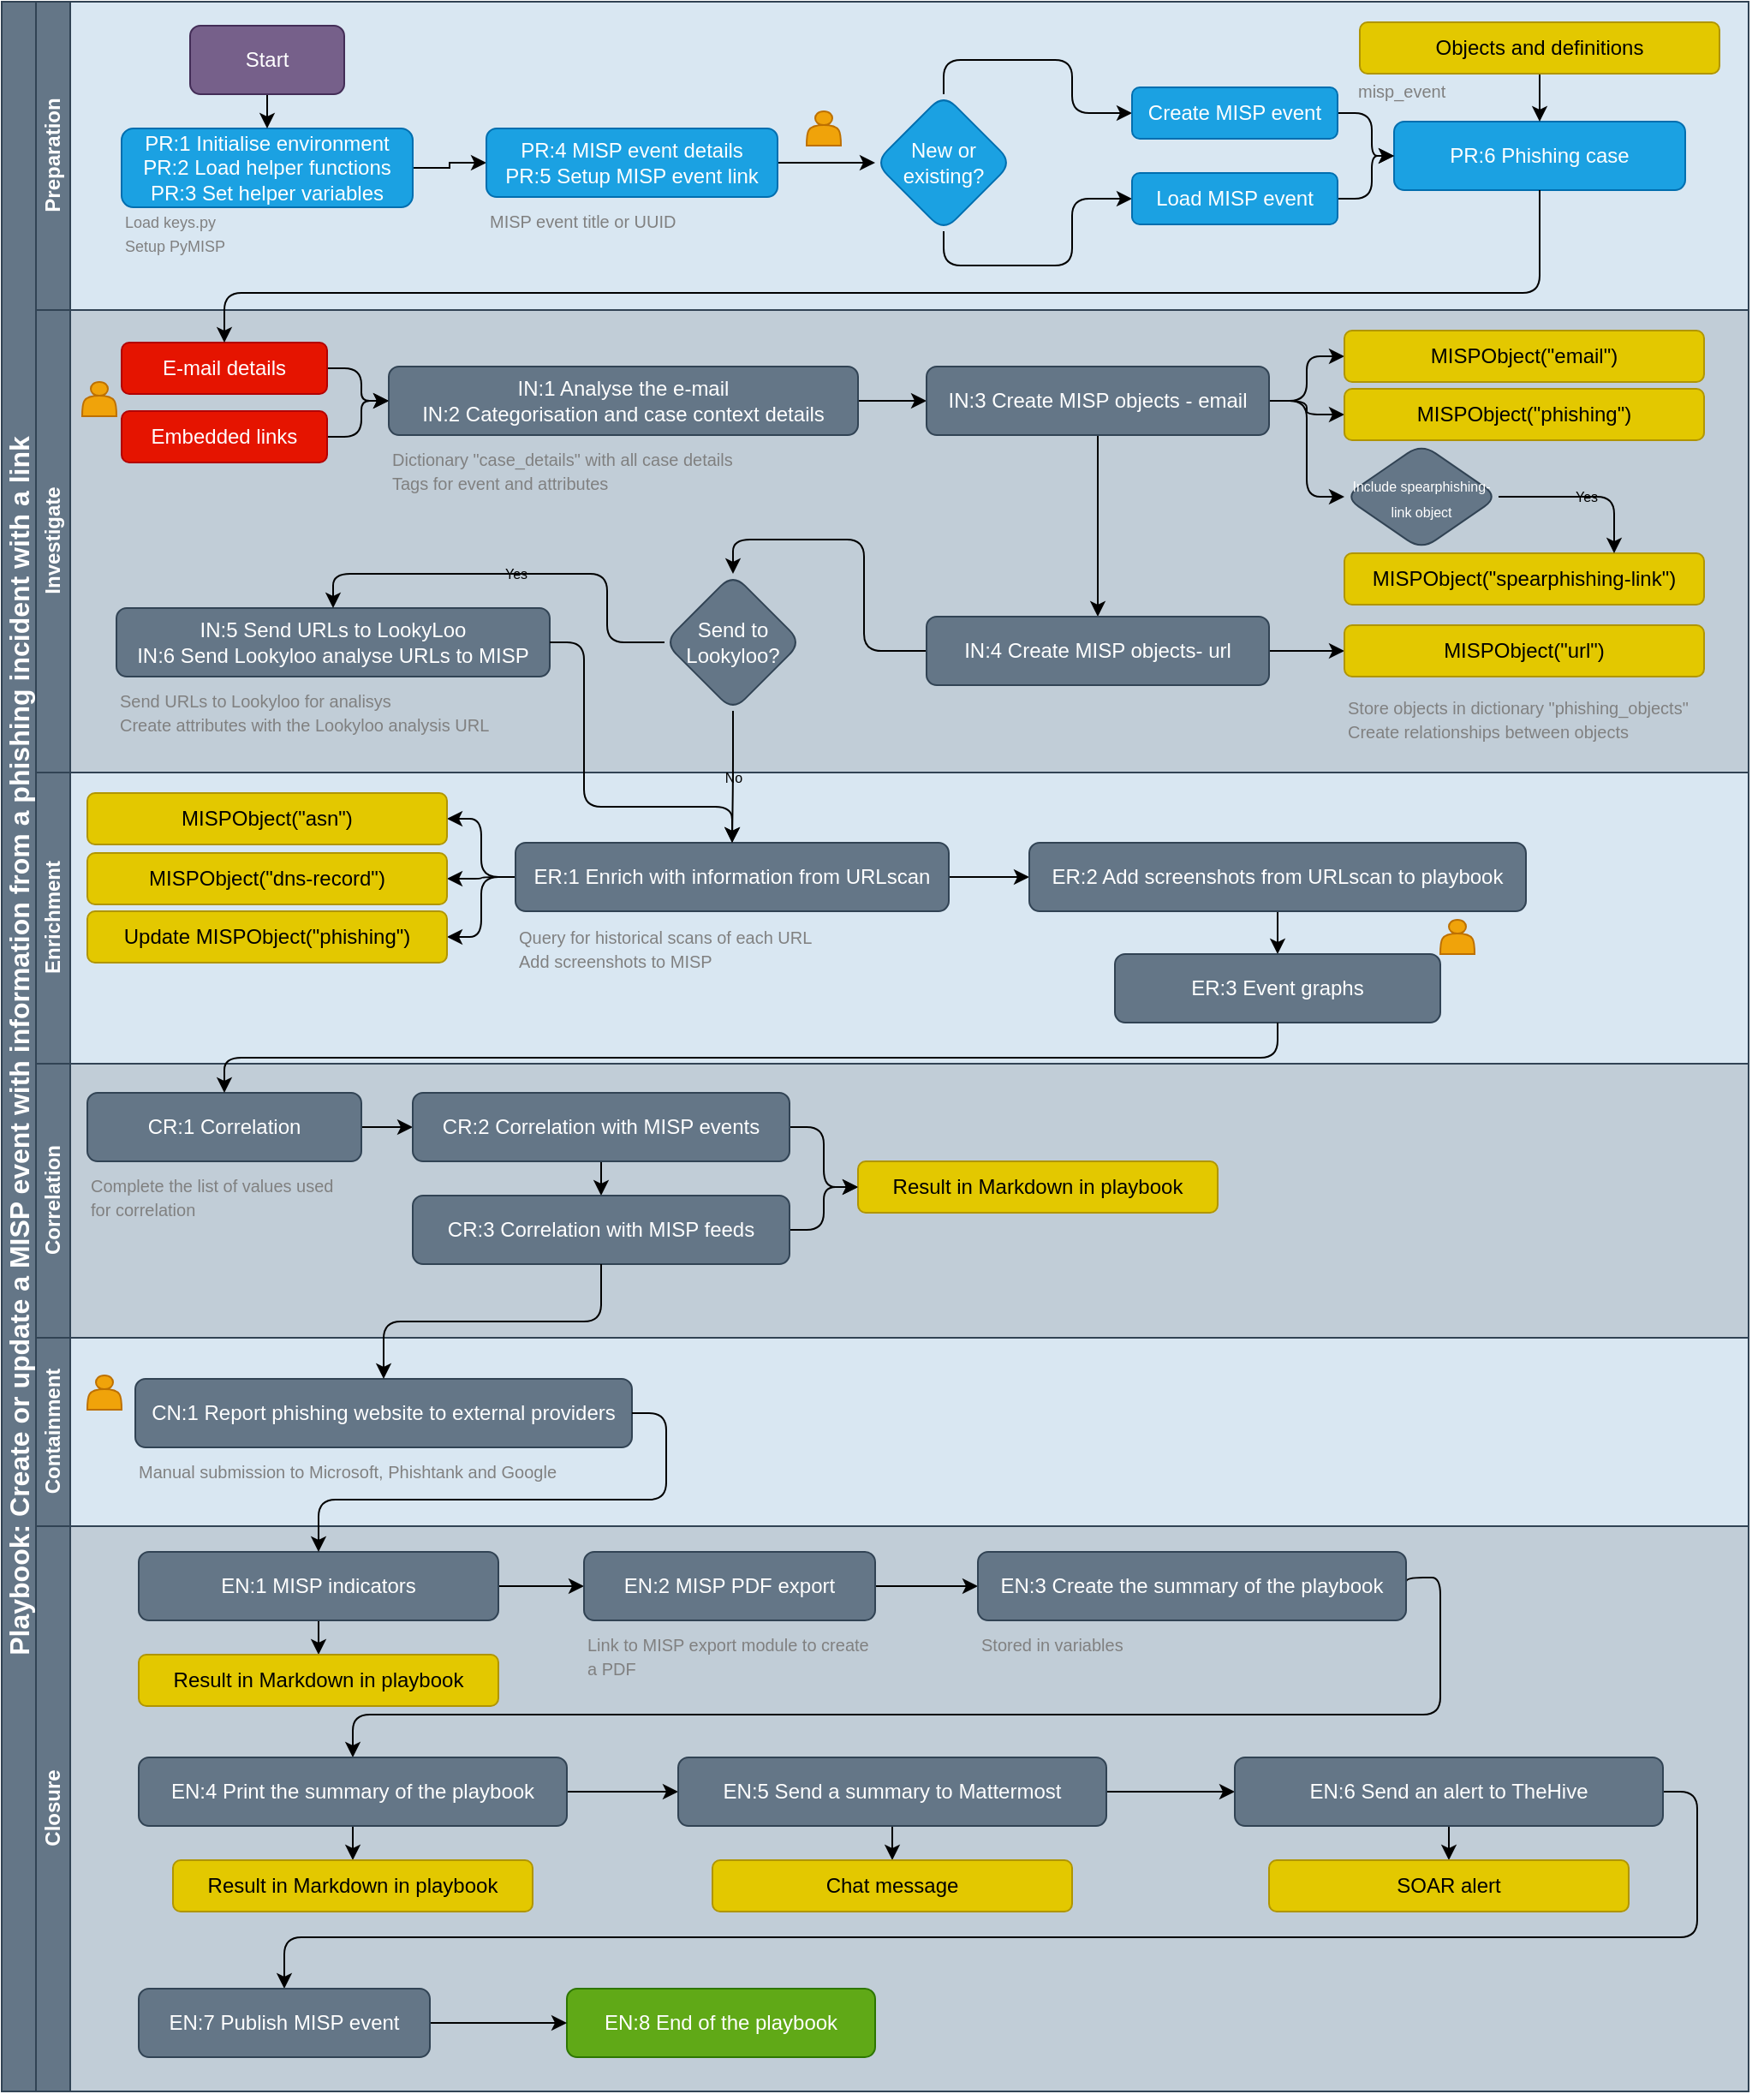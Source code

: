 <mxfile version="17.4.2" type="device"><diagram id="nKIzAm7tzG-mqr7zlI_Q" name="Page-1"><mxGraphModel dx="1329" dy="1975" grid="1" gridSize="10" guides="1" tooltips="1" connect="1" arrows="1" fold="1" page="1" pageScale="1" pageWidth="827" pageHeight="1169" math="0" shadow="0"><root><mxCell id="0"/><mxCell id="1" parent="0"/><mxCell id="KohfZgf_PsEX3PMBVLQR-318" value="&lt;font style=&quot;font-size: 16px&quot;&gt;Playbook:&amp;nbsp;Create or update a MISP event with information from a phishing incident with a link&lt;/font&gt;" style="swimlane;html=1;childLayout=stackLayout;resizeParent=1;resizeParentMax=0;horizontal=0;startSize=20;horizontalStack=0;fillColor=#647687;strokeColor=#314354;fontColor=#ffffff;swimlaneFillColor=#C1CDD7;" parent="1" vertex="1"><mxGeometry x="130" y="-850" width="1020" height="1220" as="geometry"/></mxCell><mxCell id="KohfZgf_PsEX3PMBVLQR-319" value="Preparation" style="swimlane;html=1;startSize=20;horizontal=0;fillColor=#647687;strokeColor=#314354;fontColor=#ffffff;swimlaneFillColor=#D9E7F2;" parent="KohfZgf_PsEX3PMBVLQR-318" vertex="1"><mxGeometry x="20" width="1000" height="180" as="geometry"/></mxCell><mxCell id="KohfZgf_PsEX3PMBVLQR-484" style="edgeStyle=orthogonalEdgeStyle;rounded=0;orthogonalLoop=1;jettySize=auto;html=1;exitX=1;exitY=0.5;exitDx=0;exitDy=0;entryX=0;entryY=0.5;entryDx=0;entryDy=0;fontSize=9;fontColor=#808080;" parent="KohfZgf_PsEX3PMBVLQR-319" source="KohfZgf_PsEX3PMBVLQR-320" target="KohfZgf_PsEX3PMBVLQR-472" edge="1"><mxGeometry relative="1" as="geometry"/></mxCell><mxCell id="KohfZgf_PsEX3PMBVLQR-320" value="PR:1 Initialise environment&lt;br&gt;PR:2 Load helper functions&lt;br&gt;PR:3 Set helper variables" style="rounded=1;whiteSpace=wrap;html=1;fillColor=#1ba1e2;strokeColor=#006EAF;fontColor=#ffffff;" parent="KohfZgf_PsEX3PMBVLQR-319" vertex="1"><mxGeometry x="50" y="74" width="170" height="46" as="geometry"/></mxCell><mxCell id="KohfZgf_PsEX3PMBVLQR-465" value="&lt;font style=&quot;font-size: 9px&quot;&gt;Load keys.py&lt;br&gt;Setup PyMISP&lt;/font&gt;" style="text;html=1;strokeColor=none;fillColor=none;align=left;verticalAlign=top;whiteSpace=wrap;rounded=0;shadow=0;glass=0;sketch=0;fontColor=#808080;" parent="KohfZgf_PsEX3PMBVLQR-319" vertex="1"><mxGeometry x="50" y="114" width="140" height="35" as="geometry"/></mxCell><mxCell id="KohfZgf_PsEX3PMBVLQR-466" value="" style="shape=actor;whiteSpace=wrap;html=1;rounded=0;shadow=0;glass=0;sketch=0;fontSize=9;strokeColor=#BD7000;fillColor=#f0a30a;fontColor=#000000;" parent="KohfZgf_PsEX3PMBVLQR-319" vertex="1"><mxGeometry x="450" y="64" width="20" height="20" as="geometry"/></mxCell><mxCell id="KohfZgf_PsEX3PMBVLQR-467" value="&lt;font size=&quot;1&quot;&gt;MISP event title or UUID&lt;/font&gt;" style="text;html=1;strokeColor=none;fillColor=none;align=left;verticalAlign=top;whiteSpace=wrap;rounded=0;shadow=0;glass=0;sketch=0;fontColor=#808080;" parent="KohfZgf_PsEX3PMBVLQR-319" vertex="1"><mxGeometry x="263" y="114" width="140" height="50" as="geometry"/></mxCell><mxCell id="KohfZgf_PsEX3PMBVLQR-482" style="edgeStyle=orthogonalEdgeStyle;rounded=1;orthogonalLoop=1;jettySize=auto;html=1;exitX=0.5;exitY=0;exitDx=0;exitDy=0;entryX=0;entryY=0.5;entryDx=0;entryDy=0;fontSize=9;fontColor=#808080;" parent="KohfZgf_PsEX3PMBVLQR-319" source="KohfZgf_PsEX3PMBVLQR-468" target="KohfZgf_PsEX3PMBVLQR-477" edge="1"><mxGeometry relative="1" as="geometry"/></mxCell><mxCell id="KohfZgf_PsEX3PMBVLQR-483" style="edgeStyle=orthogonalEdgeStyle;rounded=1;orthogonalLoop=1;jettySize=auto;html=1;exitX=0.5;exitY=1;exitDx=0;exitDy=0;entryX=0;entryY=0.5;entryDx=0;entryDy=0;fontSize=9;fontColor=#808080;" parent="KohfZgf_PsEX3PMBVLQR-319" source="KohfZgf_PsEX3PMBVLQR-468" target="KohfZgf_PsEX3PMBVLQR-478" edge="1"><mxGeometry relative="1" as="geometry"/></mxCell><mxCell id="KohfZgf_PsEX3PMBVLQR-468" value="New or existing?" style="rhombus;whiteSpace=wrap;html=1;rounded=1;fontColor=#ffffff;strokeColor=#006EAF;fillColor=#1ba1e2;" parent="KohfZgf_PsEX3PMBVLQR-319" vertex="1"><mxGeometry x="490" y="54" width="80" height="80" as="geometry"/></mxCell><mxCell id="KohfZgf_PsEX3PMBVLQR-485" style="edgeStyle=orthogonalEdgeStyle;rounded=0;orthogonalLoop=1;jettySize=auto;html=1;exitX=1;exitY=0.5;exitDx=0;exitDy=0;entryX=0;entryY=0.5;entryDx=0;entryDy=0;fontSize=9;fontColor=#808080;" parent="KohfZgf_PsEX3PMBVLQR-319" source="KohfZgf_PsEX3PMBVLQR-472" target="KohfZgf_PsEX3PMBVLQR-468" edge="1"><mxGeometry relative="1" as="geometry"/></mxCell><mxCell id="KohfZgf_PsEX3PMBVLQR-472" value="PR:4 MISP event details&lt;br&gt;PR:5 Setup MISP event link" style="rounded=1;whiteSpace=wrap;html=1;fillColor=#1ba1e2;strokeColor=#006EAF;fontColor=#ffffff;" parent="KohfZgf_PsEX3PMBVLQR-319" vertex="1"><mxGeometry x="263" y="74" width="170" height="40" as="geometry"/></mxCell><mxCell id="KohfZgf_PsEX3PMBVLQR-475" value="PR:6 Phishing case" style="rounded=1;whiteSpace=wrap;html=1;fillColor=#1ba1e2;strokeColor=#006EAF;fontColor=#ffffff;" parent="KohfZgf_PsEX3PMBVLQR-319" vertex="1"><mxGeometry x="793" y="70" width="170" height="40" as="geometry"/></mxCell><mxCell id="KohfZgf_PsEX3PMBVLQR-499" style="edgeStyle=orthogonalEdgeStyle;rounded=1;orthogonalLoop=1;jettySize=auto;html=1;exitX=1;exitY=0.5;exitDx=0;exitDy=0;entryX=0;entryY=0.5;entryDx=0;entryDy=0;fontSize=9;fontColor=#808080;" parent="KohfZgf_PsEX3PMBVLQR-319" source="KohfZgf_PsEX3PMBVLQR-477" target="KohfZgf_PsEX3PMBVLQR-475" edge="1"><mxGeometry relative="1" as="geometry"/></mxCell><mxCell id="KohfZgf_PsEX3PMBVLQR-477" value="Create MISP event" style="rounded=1;whiteSpace=wrap;html=1;fillColor=#1ba1e2;strokeColor=#006EAF;fontColor=#ffffff;" parent="KohfZgf_PsEX3PMBVLQR-319" vertex="1"><mxGeometry x="640" y="50" width="120" height="30" as="geometry"/></mxCell><mxCell id="KohfZgf_PsEX3PMBVLQR-500" style="edgeStyle=orthogonalEdgeStyle;rounded=1;orthogonalLoop=1;jettySize=auto;html=1;exitX=1;exitY=0.5;exitDx=0;exitDy=0;entryX=0;entryY=0.5;entryDx=0;entryDy=0;fontSize=9;fontColor=#808080;" parent="KohfZgf_PsEX3PMBVLQR-319" source="KohfZgf_PsEX3PMBVLQR-478" target="KohfZgf_PsEX3PMBVLQR-475" edge="1"><mxGeometry relative="1" as="geometry"/></mxCell><mxCell id="KohfZgf_PsEX3PMBVLQR-478" value="Load MISP event" style="rounded=1;whiteSpace=wrap;html=1;fillColor=#1ba1e2;strokeColor=#006EAF;fontColor=#ffffff;" parent="KohfZgf_PsEX3PMBVLQR-319" vertex="1"><mxGeometry x="640" y="100" width="120" height="30" as="geometry"/></mxCell><mxCell id="KohfZgf_PsEX3PMBVLQR-491" value="&lt;font size=&quot;1&quot;&gt;misp_event&lt;br&gt;&lt;/font&gt;" style="text;html=1;strokeColor=none;fillColor=none;align=left;verticalAlign=top;whiteSpace=wrap;rounded=0;shadow=0;glass=0;sketch=0;fontColor=#808080;" parent="KohfZgf_PsEX3PMBVLQR-319" vertex="1"><mxGeometry x="770" y="38" width="70" height="22" as="geometry"/></mxCell><mxCell id="KohfZgf_PsEX3PMBVLQR-703" style="edgeStyle=orthogonalEdgeStyle;rounded=1;orthogonalLoop=1;jettySize=auto;html=1;exitX=0.5;exitY=1;exitDx=0;exitDy=0;entryX=0.5;entryY=0;entryDx=0;entryDy=0;fontSize=7;fontColor=#808080;" parent="KohfZgf_PsEX3PMBVLQR-319" source="KohfZgf_PsEX3PMBVLQR-702" target="KohfZgf_PsEX3PMBVLQR-320" edge="1"><mxGeometry relative="1" as="geometry"/></mxCell><mxCell id="KohfZgf_PsEX3PMBVLQR-702" value="Start" style="rounded=1;whiteSpace=wrap;html=1;fillColor=#76608a;strokeColor=#432D57;fontColor=#ffffff;" parent="KohfZgf_PsEX3PMBVLQR-319" vertex="1"><mxGeometry x="90" y="14" width="90" height="40" as="geometry"/></mxCell><mxCell id="C3sV8mHrdwAB9f1HIZ3W-5" style="edgeStyle=orthogonalEdgeStyle;rounded=1;orthogonalLoop=1;jettySize=auto;html=1;exitX=0.5;exitY=1;exitDx=0;exitDy=0;entryX=0.5;entryY=0;entryDx=0;entryDy=0;" parent="KohfZgf_PsEX3PMBVLQR-319" source="C3sV8mHrdwAB9f1HIZ3W-3" target="KohfZgf_PsEX3PMBVLQR-475" edge="1"><mxGeometry relative="1" as="geometry"/></mxCell><mxCell id="C3sV8mHrdwAB9f1HIZ3W-3" value="Objects and definitions" style="rounded=1;whiteSpace=wrap;html=1;fillColor=#e3c800;strokeColor=#B09500;fontColor=#000000;" parent="KohfZgf_PsEX3PMBVLQR-319" vertex="1"><mxGeometry x="773" y="12" width="210" height="30" as="geometry"/></mxCell><mxCell id="KohfZgf_PsEX3PMBVLQR-329" value="Investigate" style="swimlane;html=1;startSize=20;horizontal=0;fillColor=#647687;strokeColor=#314354;fontColor=#ffffff;" parent="KohfZgf_PsEX3PMBVLQR-318" vertex="1"><mxGeometry x="20" y="180" width="1000" height="270" as="geometry"><mxRectangle x="20" y="160" width="1000" height="20" as="alternateBounds"/></mxGeometry></mxCell><mxCell id="KohfZgf_PsEX3PMBVLQR-494" style="edgeStyle=orthogonalEdgeStyle;rounded=1;orthogonalLoop=1;jettySize=auto;html=1;exitX=1;exitY=0.5;exitDx=0;exitDy=0;entryX=0;entryY=0.5;entryDx=0;entryDy=0;fontSize=9;fontColor=#808080;" parent="KohfZgf_PsEX3PMBVLQR-329" source="KohfZgf_PsEX3PMBVLQR-331" target="KohfZgf_PsEX3PMBVLQR-488" edge="1"><mxGeometry relative="1" as="geometry"/></mxCell><mxCell id="KohfZgf_PsEX3PMBVLQR-331" value="E-mail details" style="rounded=1;whiteSpace=wrap;html=1;fillColor=#e51400;strokeColor=#B20000;fontColor=#ffffff;" parent="KohfZgf_PsEX3PMBVLQR-329" vertex="1"><mxGeometry x="50" y="19" width="120" height="30" as="geometry"/></mxCell><mxCell id="KohfZgf_PsEX3PMBVLQR-346" value="No" style="edgeStyle=orthogonalEdgeStyle;rounded=0;orthogonalLoop=1;jettySize=auto;html=1;exitX=0;exitY=0.5;exitDx=0;exitDy=0;entryX=1;entryY=0.5;entryDx=0;entryDy=0;labelBackgroundColor=none;" parent="KohfZgf_PsEX3PMBVLQR-329" edge="1"><mxGeometry relative="1" as="geometry"><mxPoint x="480" y="230" as="targetPoint"/></mxGeometry></mxCell><mxCell id="KohfZgf_PsEX3PMBVLQR-351" value="" style="edgeStyle=orthogonalEdgeStyle;rounded=0;orthogonalLoop=1;jettySize=auto;html=1;" parent="KohfZgf_PsEX3PMBVLQR-329" edge="1"><mxGeometry relative="1" as="geometry"><mxPoint x="420" y="245" as="sourcePoint"/></mxGeometry></mxCell><mxCell id="KohfZgf_PsEX3PMBVLQR-354" value="" style="edgeStyle=orthogonalEdgeStyle;rounded=0;orthogonalLoop=1;jettySize=auto;html=1;" parent="KohfZgf_PsEX3PMBVLQR-329" edge="1"><mxGeometry relative="1" as="geometry"><mxPoint x="710" y="245" as="sourcePoint"/></mxGeometry></mxCell><mxCell id="KohfZgf_PsEX3PMBVLQR-356" value="" style="edgeStyle=orthogonalEdgeStyle;rounded=0;orthogonalLoop=1;jettySize=auto;html=1;" parent="KohfZgf_PsEX3PMBVLQR-329" edge="1"><mxGeometry relative="1" as="geometry"><mxPoint x="710" y="300" as="sourcePoint"/></mxGeometry></mxCell><mxCell id="KohfZgf_PsEX3PMBVLQR-503" style="edgeStyle=orthogonalEdgeStyle;rounded=1;orthogonalLoop=1;jettySize=auto;html=1;exitX=1;exitY=0.5;exitDx=0;exitDy=0;entryX=0;entryY=0.5;entryDx=0;entryDy=0;fontSize=9;fontColor=#808080;" parent="KohfZgf_PsEX3PMBVLQR-329" source="KohfZgf_PsEX3PMBVLQR-488" target="KohfZgf_PsEX3PMBVLQR-497" edge="1"><mxGeometry relative="1" as="geometry"/></mxCell><mxCell id="KohfZgf_PsEX3PMBVLQR-488" value="IN:1 Analyse the e-mail&lt;br&gt;IN:2 Categorisation and case context details" style="rounded=1;whiteSpace=wrap;html=1;fillColor=#647687;strokeColor=#314354;fontColor=#ffffff;" parent="KohfZgf_PsEX3PMBVLQR-329" vertex="1"><mxGeometry x="206" y="33" width="274" height="40" as="geometry"/></mxCell><mxCell id="KohfZgf_PsEX3PMBVLQR-495" style="edgeStyle=orthogonalEdgeStyle;rounded=1;orthogonalLoop=1;jettySize=auto;html=1;exitX=1;exitY=0.5;exitDx=0;exitDy=0;entryX=0;entryY=0.5;entryDx=0;entryDy=0;fontSize=9;fontColor=#808080;" parent="KohfZgf_PsEX3PMBVLQR-329" source="KohfZgf_PsEX3PMBVLQR-489" target="KohfZgf_PsEX3PMBVLQR-488" edge="1"><mxGeometry relative="1" as="geometry"/></mxCell><mxCell id="KohfZgf_PsEX3PMBVLQR-489" value="Embedded links" style="rounded=1;whiteSpace=wrap;html=1;fillColor=#e51400;strokeColor=#B20000;fontColor=#ffffff;" parent="KohfZgf_PsEX3PMBVLQR-329" vertex="1"><mxGeometry x="50" y="59" width="120" height="30" as="geometry"/></mxCell><mxCell id="KohfZgf_PsEX3PMBVLQR-492" value="&lt;font size=&quot;1&quot;&gt;Dictionary &quot;case_details&quot; with all case details&lt;br&gt;Tags for event and attributes&lt;br&gt;&lt;/font&gt;" style="text;html=1;strokeColor=none;fillColor=none;align=left;verticalAlign=top;whiteSpace=wrap;rounded=0;shadow=0;glass=0;sketch=0;fontColor=#808080;" parent="KohfZgf_PsEX3PMBVLQR-329" vertex="1"><mxGeometry x="206" y="73" width="244" height="35" as="geometry"/></mxCell><mxCell id="KohfZgf_PsEX3PMBVLQR-490" value="" style="shape=actor;whiteSpace=wrap;html=1;rounded=0;shadow=0;glass=0;sketch=0;fontSize=9;strokeColor=#BD7000;fillColor=#f0a30a;fontColor=#000000;" parent="KohfZgf_PsEX3PMBVLQR-329" vertex="1"><mxGeometry x="27" y="42" width="20" height="20" as="geometry"/></mxCell><mxCell id="KohfZgf_PsEX3PMBVLQR-507" style="edgeStyle=orthogonalEdgeStyle;rounded=1;orthogonalLoop=1;jettySize=auto;html=1;exitX=1;exitY=0.5;exitDx=0;exitDy=0;entryX=0;entryY=0.5;entryDx=0;entryDy=0;fontSize=7;fontColor=#808080;" parent="KohfZgf_PsEX3PMBVLQR-329" source="KohfZgf_PsEX3PMBVLQR-497" target="KohfZgf_PsEX3PMBVLQR-504" edge="1"><mxGeometry relative="1" as="geometry"/></mxCell><mxCell id="KohfZgf_PsEX3PMBVLQR-508" style="edgeStyle=orthogonalEdgeStyle;rounded=1;orthogonalLoop=1;jettySize=auto;html=1;exitX=1;exitY=0.5;exitDx=0;exitDy=0;entryX=0;entryY=0.5;entryDx=0;entryDy=0;fontSize=7;fontColor=#808080;" parent="KohfZgf_PsEX3PMBVLQR-329" source="KohfZgf_PsEX3PMBVLQR-497" target="KohfZgf_PsEX3PMBVLQR-505" edge="1"><mxGeometry relative="1" as="geometry"/></mxCell><mxCell id="KohfZgf_PsEX3PMBVLQR-514" style="edgeStyle=orthogonalEdgeStyle;rounded=1;orthogonalLoop=1;jettySize=auto;html=1;exitX=0.5;exitY=1;exitDx=0;exitDy=0;entryX=0.5;entryY=0;entryDx=0;entryDy=0;fontSize=7;fontColor=#808080;" parent="KohfZgf_PsEX3PMBVLQR-329" source="KohfZgf_PsEX3PMBVLQR-497" target="KohfZgf_PsEX3PMBVLQR-510" edge="1"><mxGeometry relative="1" as="geometry"><Array as="points"><mxPoint x="620" y="130"/><mxPoint x="620" y="130"/></Array></mxGeometry></mxCell><mxCell id="C3sV8mHrdwAB9f1HIZ3W-8" style="edgeStyle=orthogonalEdgeStyle;rounded=1;orthogonalLoop=1;jettySize=auto;html=1;exitX=1;exitY=0.5;exitDx=0;exitDy=0;entryX=0;entryY=0.5;entryDx=0;entryDy=0;fontSize=8;" parent="KohfZgf_PsEX3PMBVLQR-329" source="KohfZgf_PsEX3PMBVLQR-497" target="C3sV8mHrdwAB9f1HIZ3W-7" edge="1"><mxGeometry relative="1" as="geometry"/></mxCell><mxCell id="KohfZgf_PsEX3PMBVLQR-497" value="IN:3 Create MISP objects - email" style="rounded=1;whiteSpace=wrap;html=1;fillColor=#647687;strokeColor=#314354;fontColor=#ffffff;" parent="KohfZgf_PsEX3PMBVLQR-329" vertex="1"><mxGeometry x="520" y="33" width="200" height="40" as="geometry"/></mxCell><mxCell id="KohfZgf_PsEX3PMBVLQR-504" value="MISPObject(&quot;email&quot;)" style="rounded=1;whiteSpace=wrap;html=1;fillColor=#e3c800;strokeColor=#B09500;fontColor=#000000;" parent="KohfZgf_PsEX3PMBVLQR-329" vertex="1"><mxGeometry x="764" y="12" width="210" height="30" as="geometry"/></mxCell><mxCell id="KohfZgf_PsEX3PMBVLQR-505" value="MISPObject(&quot;phishing&quot;)" style="rounded=1;whiteSpace=wrap;html=1;fillColor=#e3c800;strokeColor=#B09500;fontColor=#000000;" parent="KohfZgf_PsEX3PMBVLQR-329" vertex="1"><mxGeometry x="764" y="46" width="210" height="30" as="geometry"/></mxCell><mxCell id="KohfZgf_PsEX3PMBVLQR-513" style="edgeStyle=orthogonalEdgeStyle;rounded=1;orthogonalLoop=1;jettySize=auto;html=1;exitX=1;exitY=0.5;exitDx=0;exitDy=0;entryX=0;entryY=0.5;entryDx=0;entryDy=0;fontSize=7;fontColor=#808080;" parent="KohfZgf_PsEX3PMBVLQR-329" source="KohfZgf_PsEX3PMBVLQR-510" target="KohfZgf_PsEX3PMBVLQR-512" edge="1"><mxGeometry relative="1" as="geometry"/></mxCell><mxCell id="C3sV8mHrdwAB9f1HIZ3W-13" style="edgeStyle=orthogonalEdgeStyle;rounded=1;orthogonalLoop=1;jettySize=auto;html=1;exitX=0;exitY=0.5;exitDx=0;exitDy=0;entryX=0.5;entryY=0;entryDx=0;entryDy=0;labelBackgroundColor=none;fontSize=8;" parent="KohfZgf_PsEX3PMBVLQR-329" source="KohfZgf_PsEX3PMBVLQR-510" target="C3sV8mHrdwAB9f1HIZ3W-12" edge="1"><mxGeometry relative="1" as="geometry"/></mxCell><mxCell id="KohfZgf_PsEX3PMBVLQR-510" value="IN:4 Create MISP objects- url" style="rounded=1;whiteSpace=wrap;html=1;fillColor=#647687;strokeColor=#314354;fontColor=#ffffff;" parent="KohfZgf_PsEX3PMBVLQR-329" vertex="1"><mxGeometry x="520" y="179" width="200" height="40" as="geometry"/></mxCell><mxCell id="KohfZgf_PsEX3PMBVLQR-511" value="&lt;font size=&quot;1&quot;&gt;Store objects in dictionary &quot;phishing_objects&quot;&lt;br&gt;Create relationships between objects&lt;br&gt;&lt;/font&gt;" style="text;html=1;strokeColor=none;fillColor=none;align=left;verticalAlign=top;whiteSpace=wrap;rounded=0;shadow=0;glass=0;sketch=0;fontColor=#808080;" parent="KohfZgf_PsEX3PMBVLQR-329" vertex="1"><mxGeometry x="764" y="218" width="244" height="35" as="geometry"/></mxCell><mxCell id="KohfZgf_PsEX3PMBVLQR-512" value="MISPObject(&quot;url&quot;)" style="rounded=1;whiteSpace=wrap;html=1;fillColor=#e3c800;strokeColor=#B09500;fontColor=#000000;" parent="KohfZgf_PsEX3PMBVLQR-329" vertex="1"><mxGeometry x="764" y="184" width="210" height="30" as="geometry"/></mxCell><mxCell id="KohfZgf_PsEX3PMBVLQR-516" value="IN:5 Send URLs to LookyLoo&lt;br&gt;IN:6 Send Lookyloo analyse URLs to MISP" style="rounded=1;whiteSpace=wrap;html=1;fillColor=#647687;strokeColor=#314354;fontColor=#ffffff;" parent="KohfZgf_PsEX3PMBVLQR-329" vertex="1"><mxGeometry x="47" y="174" width="253" height="40" as="geometry"/></mxCell><mxCell id="KohfZgf_PsEX3PMBVLQR-518" value="&lt;font size=&quot;1&quot;&gt;Send URLs to Lookyloo for analisys&lt;br&gt;Create attributes with the Lookyloo analysis URL&lt;br&gt;&lt;/font&gt;" style="text;html=1;strokeColor=none;fillColor=none;align=left;verticalAlign=top;whiteSpace=wrap;rounded=0;shadow=0;glass=0;sketch=0;fontColor=#808080;" parent="KohfZgf_PsEX3PMBVLQR-329" vertex="1"><mxGeometry x="47" y="214" width="244" height="35" as="geometry"/></mxCell><mxCell id="C3sV8mHrdwAB9f1HIZ3W-6" value="&lt;span&gt;MISPObject(&quot;spearphishing-link&quot;)&lt;/span&gt;" style="rounded=1;whiteSpace=wrap;html=1;fillColor=#e3c800;strokeColor=#B09500;fontColor=#000000;" parent="KohfZgf_PsEX3PMBVLQR-329" vertex="1"><mxGeometry x="764" y="142" width="210" height="30" as="geometry"/></mxCell><mxCell id="C3sV8mHrdwAB9f1HIZ3W-11" value="Yes" style="edgeStyle=orthogonalEdgeStyle;rounded=1;orthogonalLoop=1;jettySize=auto;html=1;exitX=1;exitY=0.5;exitDx=0;exitDy=0;entryX=0.75;entryY=0;entryDx=0;entryDy=0;labelBackgroundColor=none;fontSize=8;" parent="KohfZgf_PsEX3PMBVLQR-329" source="C3sV8mHrdwAB9f1HIZ3W-7" target="C3sV8mHrdwAB9f1HIZ3W-6" edge="1"><mxGeometry relative="1" as="geometry"/></mxCell><mxCell id="C3sV8mHrdwAB9f1HIZ3W-7" value="&lt;font style=&quot;font-size: 8px&quot;&gt;Include spearphishing-link object&lt;/font&gt;" style="rhombus;whiteSpace=wrap;html=1;rounded=1;fontColor=#ffffff;strokeColor=#314354;fillColor=#647687;" parent="KohfZgf_PsEX3PMBVLQR-329" vertex="1"><mxGeometry x="764" y="78" width="90" height="62" as="geometry"/></mxCell><mxCell id="C3sV8mHrdwAB9f1HIZ3W-14" value="Yes" style="edgeStyle=orthogonalEdgeStyle;rounded=1;orthogonalLoop=1;jettySize=auto;html=1;exitX=0;exitY=0.5;exitDx=0;exitDy=0;entryX=0.5;entryY=0;entryDx=0;entryDy=0;labelBackgroundColor=none;fontSize=8;" parent="KohfZgf_PsEX3PMBVLQR-329" source="C3sV8mHrdwAB9f1HIZ3W-12" target="KohfZgf_PsEX3PMBVLQR-516" edge="1"><mxGeometry relative="1" as="geometry"/></mxCell><mxCell id="C3sV8mHrdwAB9f1HIZ3W-12" value="Send to Lookyloo?" style="rhombus;whiteSpace=wrap;html=1;rounded=1;fontColor=#ffffff;strokeColor=#314354;fillColor=#647687;" parent="KohfZgf_PsEX3PMBVLQR-329" vertex="1"><mxGeometry x="367" y="154" width="80" height="80" as="geometry"/></mxCell><mxCell id="KohfZgf_PsEX3PMBVLQR-357" value="Enrichment" style="swimlane;html=1;startSize=20;horizontal=0;fillColor=#647687;strokeColor=#314354;fontColor=#ffffff;swimlaneFillColor=#D9E7F2;" parent="KohfZgf_PsEX3PMBVLQR-318" vertex="1"><mxGeometry x="20" y="450" width="1000" height="170" as="geometry"/></mxCell><mxCell id="KohfZgf_PsEX3PMBVLQR-364" value="" style="edgeStyle=orthogonalEdgeStyle;rounded=0;orthogonalLoop=1;jettySize=auto;html=1;" parent="KohfZgf_PsEX3PMBVLQR-357" edge="1"><mxGeometry relative="1" as="geometry"><mxPoint x="470" y="45.048" as="sourcePoint"/></mxGeometry></mxCell><mxCell id="KohfZgf_PsEX3PMBVLQR-370" value="" style="edgeStyle=orthogonalEdgeStyle;rounded=0;orthogonalLoop=1;jettySize=auto;html=1;" parent="KohfZgf_PsEX3PMBVLQR-357" edge="1"><mxGeometry relative="1" as="geometry"><mxPoint x="170" y="115.048" as="sourcePoint"/></mxGeometry></mxCell><mxCell id="KohfZgf_PsEX3PMBVLQR-372" value="" style="edgeStyle=orthogonalEdgeStyle;rounded=0;orthogonalLoop=1;jettySize=auto;html=1;" parent="KohfZgf_PsEX3PMBVLQR-357" edge="1"><mxGeometry relative="1" as="geometry"><mxPoint x="320" y="115.048" as="sourcePoint"/></mxGeometry></mxCell><mxCell id="KohfZgf_PsEX3PMBVLQR-374" value="" style="edgeStyle=orthogonalEdgeStyle;rounded=0;orthogonalLoop=1;jettySize=auto;html=1;" parent="KohfZgf_PsEX3PMBVLQR-357" edge="1"><mxGeometry relative="1" as="geometry"><mxPoint x="470" y="115.048" as="sourcePoint"/></mxGeometry></mxCell><mxCell id="KohfZgf_PsEX3PMBVLQR-377" value="" style="edgeStyle=orthogonalEdgeStyle;rounded=0;orthogonalLoop=1;jettySize=auto;html=1;" parent="KohfZgf_PsEX3PMBVLQR-357" edge="1"><mxGeometry relative="1" as="geometry"><mxPoint x="620" y="115.048" as="sourcePoint"/></mxGeometry></mxCell><mxCell id="KohfZgf_PsEX3PMBVLQR-523" style="edgeStyle=orthogonalEdgeStyle;rounded=1;orthogonalLoop=1;jettySize=auto;html=1;exitX=0;exitY=0.5;exitDx=0;exitDy=0;entryX=1;entryY=0.5;entryDx=0;entryDy=0;fontSize=7;fontColor=#808080;" parent="KohfZgf_PsEX3PMBVLQR-357" source="KohfZgf_PsEX3PMBVLQR-519" target="KohfZgf_PsEX3PMBVLQR-520" edge="1"><mxGeometry relative="1" as="geometry"/></mxCell><mxCell id="KohfZgf_PsEX3PMBVLQR-524" style="edgeStyle=orthogonalEdgeStyle;rounded=1;orthogonalLoop=1;jettySize=auto;html=1;exitX=0;exitY=0.5;exitDx=0;exitDy=0;entryX=1;entryY=0.5;entryDx=0;entryDy=0;fontSize=7;fontColor=#808080;" parent="KohfZgf_PsEX3PMBVLQR-357" source="KohfZgf_PsEX3PMBVLQR-519" target="KohfZgf_PsEX3PMBVLQR-521" edge="1"><mxGeometry relative="1" as="geometry"/></mxCell><mxCell id="KohfZgf_PsEX3PMBVLQR-525" style="edgeStyle=orthogonalEdgeStyle;rounded=1;orthogonalLoop=1;jettySize=auto;html=1;exitX=0;exitY=0.5;exitDx=0;exitDy=0;entryX=1;entryY=0.5;entryDx=0;entryDy=0;fontSize=7;fontColor=#808080;" parent="KohfZgf_PsEX3PMBVLQR-357" source="KohfZgf_PsEX3PMBVLQR-519" target="KohfZgf_PsEX3PMBVLQR-522" edge="1"><mxGeometry relative="1" as="geometry"/></mxCell><mxCell id="KohfZgf_PsEX3PMBVLQR-543" style="edgeStyle=orthogonalEdgeStyle;rounded=1;orthogonalLoop=1;jettySize=auto;html=1;exitX=1;exitY=0.5;exitDx=0;exitDy=0;entryX=0;entryY=0.5;entryDx=0;entryDy=0;fontSize=7;fontColor=#808080;" parent="KohfZgf_PsEX3PMBVLQR-357" source="KohfZgf_PsEX3PMBVLQR-519" target="KohfZgf_PsEX3PMBVLQR-528" edge="1"><mxGeometry relative="1" as="geometry"/></mxCell><mxCell id="KohfZgf_PsEX3PMBVLQR-519" value="ER:1 Enrich with information from URLscan" style="rounded=1;whiteSpace=wrap;html=1;fillColor=#647687;strokeColor=#314354;fontColor=#ffffff;" parent="KohfZgf_PsEX3PMBVLQR-357" vertex="1"><mxGeometry x="280" y="41" width="253" height="40" as="geometry"/></mxCell><mxCell id="KohfZgf_PsEX3PMBVLQR-520" value="MISPObject(&quot;asn&quot;)" style="rounded=1;whiteSpace=wrap;html=1;fillColor=#e3c800;strokeColor=#B09500;fontColor=#000000;" parent="KohfZgf_PsEX3PMBVLQR-357" vertex="1"><mxGeometry x="30" y="12" width="210" height="30" as="geometry"/></mxCell><mxCell id="KohfZgf_PsEX3PMBVLQR-521" value="MISPObject(&quot;dns-record&quot;)" style="rounded=1;whiteSpace=wrap;html=1;fillColor=#e3c800;strokeColor=#B09500;fontColor=#000000;" parent="KohfZgf_PsEX3PMBVLQR-357" vertex="1"><mxGeometry x="30" y="47" width="210" height="30" as="geometry"/></mxCell><mxCell id="KohfZgf_PsEX3PMBVLQR-522" value="Update MISPObject(&quot;phishing&quot;)" style="rounded=1;whiteSpace=wrap;html=1;fillColor=#e3c800;strokeColor=#B09500;fontColor=#000000;" parent="KohfZgf_PsEX3PMBVLQR-357" vertex="1"><mxGeometry x="30" y="81" width="210" height="30" as="geometry"/></mxCell><mxCell id="KohfZgf_PsEX3PMBVLQR-527" value="&lt;font size=&quot;1&quot;&gt;Query for historical scans of each URL&lt;br&gt;Add screenshots to MISP&lt;br&gt;&lt;/font&gt;" style="text;html=1;strokeColor=none;fillColor=none;align=left;verticalAlign=top;whiteSpace=wrap;rounded=0;shadow=0;glass=0;sketch=0;fontColor=#808080;" parent="KohfZgf_PsEX3PMBVLQR-357" vertex="1"><mxGeometry x="280" y="82" width="244" height="35" as="geometry"/></mxCell><mxCell id="C3sV8mHrdwAB9f1HIZ3W-19" style="edgeStyle=orthogonalEdgeStyle;rounded=1;orthogonalLoop=1;jettySize=auto;html=1;exitX=0.5;exitY=1;exitDx=0;exitDy=0;entryX=0.5;entryY=0;entryDx=0;entryDy=0;labelBackgroundColor=none;fontSize=8;" parent="KohfZgf_PsEX3PMBVLQR-357" source="KohfZgf_PsEX3PMBVLQR-528" target="C3sV8mHrdwAB9f1HIZ3W-17" edge="1"><mxGeometry relative="1" as="geometry"/></mxCell><mxCell id="KohfZgf_PsEX3PMBVLQR-528" value="ER:2 Add screenshots from URLscan to playbook" style="rounded=1;whiteSpace=wrap;html=1;fillColor=#647687;strokeColor=#314354;fontColor=#ffffff;" parent="KohfZgf_PsEX3PMBVLQR-357" vertex="1"><mxGeometry x="580" y="41" width="290" height="40" as="geometry"/></mxCell><mxCell id="C3sV8mHrdwAB9f1HIZ3W-17" value="ER:3 Event graphs" style="rounded=1;whiteSpace=wrap;html=1;fillColor=#647687;strokeColor=#314354;fontColor=#ffffff;" parent="KohfZgf_PsEX3PMBVLQR-357" vertex="1"><mxGeometry x="630" y="106" width="190" height="40" as="geometry"/></mxCell><mxCell id="C3sV8mHrdwAB9f1HIZ3W-18" value="" style="shape=actor;whiteSpace=wrap;html=1;rounded=0;shadow=0;glass=0;sketch=0;fontSize=9;strokeColor=#BD7000;fillColor=#f0a30a;fontColor=#000000;" parent="KohfZgf_PsEX3PMBVLQR-357" vertex="1"><mxGeometry x="820" y="86" width="20" height="20" as="geometry"/></mxCell><mxCell id="KohfZgf_PsEX3PMBVLQR-379" value="Correlation" style="swimlane;html=1;startSize=20;horizontal=0;fillColor=#647687;strokeColor=#314354;fontColor=#ffffff;" parent="KohfZgf_PsEX3PMBVLQR-318" vertex="1"><mxGeometry x="20" y="620" width="1000" height="160" as="geometry"/></mxCell><mxCell id="KohfZgf_PsEX3PMBVLQR-380" value="" style="edgeStyle=orthogonalEdgeStyle;rounded=0;orthogonalLoop=1;jettySize=auto;html=1;" parent="KohfZgf_PsEX3PMBVLQR-379" edge="1"><mxGeometry relative="1" as="geometry"><mxPoint x="170" y="45.048" as="sourcePoint"/></mxGeometry></mxCell><mxCell id="KohfZgf_PsEX3PMBVLQR-382" value="" style="edgeStyle=orthogonalEdgeStyle;rounded=0;orthogonalLoop=1;jettySize=auto;html=1;" parent="KohfZgf_PsEX3PMBVLQR-379" edge="1"><mxGeometry relative="1" as="geometry"><mxPoint x="320" y="45.048" as="sourcePoint"/></mxGeometry></mxCell><mxCell id="KohfZgf_PsEX3PMBVLQR-384" value="" style="edgeStyle=orthogonalEdgeStyle;rounded=0;orthogonalLoop=1;jettySize=auto;html=1;" parent="KohfZgf_PsEX3PMBVLQR-379" edge="1"><mxGeometry relative="1" as="geometry"><mxPoint x="500" y="45.048" as="targetPoint"/></mxGeometry></mxCell><mxCell id="KohfZgf_PsEX3PMBVLQR-386" value="" style="edgeStyle=orthogonalEdgeStyle;rounded=0;orthogonalLoop=1;jettySize=auto;html=1;" parent="KohfZgf_PsEX3PMBVLQR-379" edge="1"><mxGeometry relative="1" as="geometry"><mxPoint x="650" y="45.048" as="targetPoint"/></mxGeometry></mxCell><mxCell id="KohfZgf_PsEX3PMBVLQR-388" value="" style="edgeStyle=orthogonalEdgeStyle;rounded=0;orthogonalLoop=1;jettySize=auto;html=1;" parent="KohfZgf_PsEX3PMBVLQR-379" edge="1"><mxGeometry relative="1" as="geometry"><mxPoint x="170" y="115.048" as="sourcePoint"/></mxGeometry></mxCell><mxCell id="KohfZgf_PsEX3PMBVLQR-390" value="" style="edgeStyle=orthogonalEdgeStyle;rounded=0;orthogonalLoop=1;jettySize=auto;html=1;" parent="KohfZgf_PsEX3PMBVLQR-379" edge="1"><mxGeometry relative="1" as="geometry"><mxPoint x="320" y="115.048" as="sourcePoint"/></mxGeometry></mxCell><mxCell id="KohfZgf_PsEX3PMBVLQR-392" style="edgeStyle=orthogonalEdgeStyle;rounded=1;orthogonalLoop=1;jettySize=auto;html=1;exitX=0.5;exitY=1;exitDx=0;exitDy=0;entryX=0.5;entryY=0;entryDx=0;entryDy=0;labelBackgroundColor=none;strokeColor=default;" parent="KohfZgf_PsEX3PMBVLQR-379" edge="1"><mxGeometry relative="1" as="geometry"><Array as="points"><mxPoint x="410" y="140"/><mxPoint x="110" y="140"/></Array><mxPoint x="410" y="130" as="sourcePoint"/></mxGeometry></mxCell><mxCell id="KohfZgf_PsEX3PMBVLQR-394" value="" style="edgeStyle=orthogonalEdgeStyle;rounded=0;orthogonalLoop=1;jettySize=auto;html=1;" parent="KohfZgf_PsEX3PMBVLQR-379" edge="1"><mxGeometry relative="1" as="geometry"><mxPoint x="200" y="175.048" as="targetPoint"/></mxGeometry></mxCell><mxCell id="KohfZgf_PsEX3PMBVLQR-396" value="" style="edgeStyle=orthogonalEdgeStyle;rounded=0;orthogonalLoop=1;jettySize=auto;html=1;" parent="KohfZgf_PsEX3PMBVLQR-379" edge="1"><mxGeometry relative="1" as="geometry"><mxPoint x="350" y="175.048" as="targetPoint"/></mxGeometry></mxCell><mxCell id="KohfZgf_PsEX3PMBVLQR-398" style="edgeStyle=orthogonalEdgeStyle;rounded=0;orthogonalLoop=1;jettySize=auto;html=1;exitX=1;exitY=0.5;exitDx=0;exitDy=0;entryX=0;entryY=0.5;entryDx=0;entryDy=0;fontSize=16;" parent="KohfZgf_PsEX3PMBVLQR-379" edge="1"><mxGeometry relative="1" as="geometry"><mxPoint x="470" y="175" as="sourcePoint"/></mxGeometry></mxCell><mxCell id="KohfZgf_PsEX3PMBVLQR-400" value="" style="edgeStyle=orthogonalEdgeStyle;rounded=0;orthogonalLoop=1;jettySize=auto;html=1;" parent="KohfZgf_PsEX3PMBVLQR-379" edge="1"><mxGeometry relative="1" as="geometry"><mxPoint x="620" y="175.048" as="sourcePoint"/></mxGeometry></mxCell><mxCell id="KohfZgf_PsEX3PMBVLQR-403" style="edgeStyle=orthogonalEdgeStyle;rounded=1;orthogonalLoop=1;jettySize=auto;html=1;exitX=0.5;exitY=1;exitDx=0;exitDy=0;entryX=0.5;entryY=0;entryDx=0;entryDy=0;labelBackgroundColor=none;strokeColor=default;" parent="KohfZgf_PsEX3PMBVLQR-379" edge="1"><mxGeometry relative="1" as="geometry"><mxPoint x="110" y="100" as="targetPoint"/></mxGeometry></mxCell><mxCell id="KohfZgf_PsEX3PMBVLQR-533" style="edgeStyle=orthogonalEdgeStyle;rounded=1;orthogonalLoop=1;jettySize=auto;html=1;exitX=1;exitY=0.5;exitDx=0;exitDy=0;entryX=0;entryY=0.5;entryDx=0;entryDy=0;fontSize=7;fontColor=#808080;" parent="KohfZgf_PsEX3PMBVLQR-379" source="KohfZgf_PsEX3PMBVLQR-529" target="KohfZgf_PsEX3PMBVLQR-531" edge="1"><mxGeometry relative="1" as="geometry"/></mxCell><mxCell id="KohfZgf_PsEX3PMBVLQR-529" value="CR:1 Correlation" style="rounded=1;whiteSpace=wrap;html=1;fillColor=#647687;strokeColor=#314354;fontColor=#ffffff;" parent="KohfZgf_PsEX3PMBVLQR-379" vertex="1"><mxGeometry x="30" y="17" width="160" height="40" as="geometry"/></mxCell><mxCell id="KohfZgf_PsEX3PMBVLQR-530" value="&lt;font size=&quot;1&quot;&gt;Complete the list of values used&lt;br&gt;for correlation&lt;br&gt;&lt;/font&gt;" style="text;html=1;strokeColor=none;fillColor=none;align=left;verticalAlign=top;whiteSpace=wrap;rounded=0;shadow=0;glass=0;sketch=0;fontColor=#808080;" parent="KohfZgf_PsEX3PMBVLQR-379" vertex="1"><mxGeometry x="30" y="57" width="244" height="35" as="geometry"/></mxCell><mxCell id="KohfZgf_PsEX3PMBVLQR-537" style="edgeStyle=orthogonalEdgeStyle;rounded=1;orthogonalLoop=1;jettySize=auto;html=1;exitX=1;exitY=0.5;exitDx=0;exitDy=0;entryX=0;entryY=0.5;entryDx=0;entryDy=0;fontSize=7;fontColor=#808080;" parent="KohfZgf_PsEX3PMBVLQR-379" source="KohfZgf_PsEX3PMBVLQR-531" target="KohfZgf_PsEX3PMBVLQR-532" edge="1"><mxGeometry relative="1" as="geometry"/></mxCell><mxCell id="KohfZgf_PsEX3PMBVLQR-538" style="edgeStyle=orthogonalEdgeStyle;rounded=1;orthogonalLoop=1;jettySize=auto;html=1;exitX=0.5;exitY=1;exitDx=0;exitDy=0;entryX=0.5;entryY=0;entryDx=0;entryDy=0;fontSize=7;fontColor=#808080;" parent="KohfZgf_PsEX3PMBVLQR-379" source="KohfZgf_PsEX3PMBVLQR-531" target="KohfZgf_PsEX3PMBVLQR-534" edge="1"><mxGeometry relative="1" as="geometry"/></mxCell><mxCell id="KohfZgf_PsEX3PMBVLQR-531" value="CR:2 Correlation with MISP events" style="rounded=1;whiteSpace=wrap;html=1;fillColor=#647687;strokeColor=#314354;fontColor=#ffffff;" parent="KohfZgf_PsEX3PMBVLQR-379" vertex="1"><mxGeometry x="220" y="17" width="220" height="40" as="geometry"/></mxCell><mxCell id="KohfZgf_PsEX3PMBVLQR-532" value="Result in Markdown in playbook" style="rounded=1;whiteSpace=wrap;html=1;fillColor=#e3c800;strokeColor=#B09500;fontColor=#000000;" parent="KohfZgf_PsEX3PMBVLQR-379" vertex="1"><mxGeometry x="480" y="57" width="210" height="30" as="geometry"/></mxCell><mxCell id="KohfZgf_PsEX3PMBVLQR-536" style="edgeStyle=orthogonalEdgeStyle;rounded=1;orthogonalLoop=1;jettySize=auto;html=1;exitX=1;exitY=0.5;exitDx=0;exitDy=0;entryX=0;entryY=0.5;entryDx=0;entryDy=0;fontSize=7;fontColor=#808080;" parent="KohfZgf_PsEX3PMBVLQR-379" source="KohfZgf_PsEX3PMBVLQR-534" target="KohfZgf_PsEX3PMBVLQR-532" edge="1"><mxGeometry relative="1" as="geometry"/></mxCell><mxCell id="KohfZgf_PsEX3PMBVLQR-534" value="CR:3 Correlation with MISP feeds" style="rounded=1;whiteSpace=wrap;html=1;fillColor=#647687;strokeColor=#314354;fontColor=#ffffff;" parent="KohfZgf_PsEX3PMBVLQR-379" vertex="1"><mxGeometry x="220" y="77" width="220" height="40" as="geometry"/></mxCell><mxCell id="KohfZgf_PsEX3PMBVLQR-405" value="Containment" style="swimlane;html=1;startSize=20;horizontal=0;fillColor=#647687;strokeColor=#314354;fontColor=#ffffff;swimlaneFillColor=#D9E7F2;" parent="KohfZgf_PsEX3PMBVLQR-318" vertex="1"><mxGeometry x="20" y="780" width="1000" height="110" as="geometry"/></mxCell><mxCell id="KohfZgf_PsEX3PMBVLQR-406" value="" style="edgeStyle=orthogonalEdgeStyle;rounded=0;orthogonalLoop=1;jettySize=auto;html=1;" parent="KohfZgf_PsEX3PMBVLQR-405" edge="1"><mxGeometry relative="1" as="geometry"><mxPoint x="170" y="35.048" as="sourcePoint"/></mxGeometry></mxCell><mxCell id="KohfZgf_PsEX3PMBVLQR-408" value="" style="edgeStyle=orthogonalEdgeStyle;rounded=0;orthogonalLoop=1;jettySize=auto;html=1;" parent="KohfZgf_PsEX3PMBVLQR-405" edge="1"><mxGeometry relative="1" as="geometry"><mxPoint x="320" y="35.048" as="sourcePoint"/></mxGeometry></mxCell><mxCell id="KohfZgf_PsEX3PMBVLQR-410" value="" style="edgeStyle=orthogonalEdgeStyle;rounded=0;orthogonalLoop=1;jettySize=auto;html=1;" parent="KohfZgf_PsEX3PMBVLQR-405" edge="1"><mxGeometry relative="1" as="geometry"><mxPoint x="470" y="35.048" as="sourcePoint"/></mxGeometry></mxCell><mxCell id="KohfZgf_PsEX3PMBVLQR-412" style="edgeStyle=orthogonalEdgeStyle;rounded=1;orthogonalLoop=1;jettySize=auto;html=1;exitX=0.5;exitY=1;exitDx=0;exitDy=0;entryX=0.5;entryY=0;entryDx=0;entryDy=0;labelBackgroundColor=none;strokeColor=default;" parent="KohfZgf_PsEX3PMBVLQR-405" edge="1"><mxGeometry relative="1" as="geometry"><Array as="points"><mxPoint x="560" y="70"/><mxPoint x="110" y="70"/></Array><mxPoint x="110" y="80" as="targetPoint"/></mxGeometry></mxCell><mxCell id="KohfZgf_PsEX3PMBVLQR-414" value="" style="edgeStyle=orthogonalEdgeStyle;rounded=0;orthogonalLoop=1;jettySize=auto;html=1;" parent="KohfZgf_PsEX3PMBVLQR-405" edge="1"><mxGeometry relative="1" as="geometry"><mxPoint x="170" y="95.048" as="sourcePoint"/></mxGeometry></mxCell><mxCell id="KohfZgf_PsEX3PMBVLQR-416" value="" style="edgeStyle=orthogonalEdgeStyle;rounded=0;orthogonalLoop=1;jettySize=auto;html=1;" parent="KohfZgf_PsEX3PMBVLQR-405" edge="1"><mxGeometry relative="1" as="geometry"><mxPoint x="320" y="95.048" as="sourcePoint"/></mxGeometry></mxCell><mxCell id="KohfZgf_PsEX3PMBVLQR-418" value="" style="edgeStyle=orthogonalEdgeStyle;rounded=0;orthogonalLoop=1;jettySize=auto;html=1;" parent="KohfZgf_PsEX3PMBVLQR-405" edge="1"><mxGeometry relative="1" as="geometry"><mxPoint x="470" y="95.048" as="sourcePoint"/></mxGeometry></mxCell><mxCell id="KohfZgf_PsEX3PMBVLQR-420" value="" style="edgeStyle=orthogonalEdgeStyle;rounded=1;orthogonalLoop=1;jettySize=auto;html=1;labelBackgroundColor=none;strokeColor=default;" parent="KohfZgf_PsEX3PMBVLQR-405" edge="1"><mxGeometry relative="1" as="geometry"><mxPoint x="620" y="95.048" as="sourcePoint"/></mxGeometry></mxCell><mxCell id="KohfZgf_PsEX3PMBVLQR-422" value="" style="edgeStyle=orthogonalEdgeStyle;rounded=0;orthogonalLoop=1;jettySize=auto;html=1;" parent="KohfZgf_PsEX3PMBVLQR-405" edge="1"><mxGeometry relative="1" as="geometry"><mxPoint x="170" y="155.048" as="sourcePoint"/></mxGeometry></mxCell><mxCell id="KohfZgf_PsEX3PMBVLQR-425" style="edgeStyle=orthogonalEdgeStyle;rounded=1;orthogonalLoop=1;jettySize=auto;html=1;exitX=0.5;exitY=1;exitDx=0;exitDy=0;entryX=0.5;entryY=0;entryDx=0;entryDy=0;labelBackgroundColor=none;strokeColor=default;" parent="KohfZgf_PsEX3PMBVLQR-405" edge="1"><mxGeometry relative="1" as="geometry"><Array as="points"><mxPoint x="710" y="130"/><mxPoint x="110" y="130"/></Array><mxPoint x="710" y="110" as="sourcePoint"/></mxGeometry></mxCell><mxCell id="KohfZgf_PsEX3PMBVLQR-539" value="CN:1 Report phishing website to external providers" style="rounded=1;whiteSpace=wrap;html=1;fillColor=#647687;strokeColor=#314354;fontColor=#ffffff;" parent="KohfZgf_PsEX3PMBVLQR-405" vertex="1"><mxGeometry x="58" y="24" width="290" height="40" as="geometry"/></mxCell><mxCell id="KohfZgf_PsEX3PMBVLQR-540" value="&lt;font size=&quot;1&quot;&gt;Manual submission to Microsoft, Phishtank and Google&lt;br&gt;&lt;/font&gt;" style="text;html=1;strokeColor=none;fillColor=none;align=left;verticalAlign=top;whiteSpace=wrap;rounded=0;shadow=0;glass=0;sketch=0;fontColor=#808080;" parent="KohfZgf_PsEX3PMBVLQR-405" vertex="1"><mxGeometry x="58" y="64" width="270" height="35" as="geometry"/></mxCell><mxCell id="KohfZgf_PsEX3PMBVLQR-541" value="" style="shape=actor;whiteSpace=wrap;html=1;rounded=0;shadow=0;glass=0;sketch=0;fontSize=9;strokeColor=#BD7000;fillColor=#f0a30a;fontColor=#000000;" parent="KohfZgf_PsEX3PMBVLQR-405" vertex="1"><mxGeometry x="30" y="22" width="20" height="20" as="geometry"/></mxCell><mxCell id="KohfZgf_PsEX3PMBVLQR-427" value="Closure" style="swimlane;html=1;startSize=20;horizontal=0;fillColor=#647687;strokeColor=#314354;fontColor=#ffffff;" parent="KohfZgf_PsEX3PMBVLQR-318" vertex="1"><mxGeometry x="20" y="890" width="1000" height="330" as="geometry"/></mxCell><mxCell id="KohfZgf_PsEX3PMBVLQR-428" value="" style="edgeStyle=orthogonalEdgeStyle;rounded=0;orthogonalLoop=1;jettySize=auto;html=1;" parent="KohfZgf_PsEX3PMBVLQR-427" edge="1"><mxGeometry relative="1" as="geometry"><mxPoint x="170" y="35.048" as="sourcePoint"/></mxGeometry></mxCell><mxCell id="KohfZgf_PsEX3PMBVLQR-430" value="" style="edgeStyle=orthogonalEdgeStyle;rounded=0;orthogonalLoop=1;jettySize=auto;html=1;" parent="KohfZgf_PsEX3PMBVLQR-427" edge="1"><mxGeometry relative="1" as="geometry"><mxPoint x="320" y="35.048" as="sourcePoint"/></mxGeometry></mxCell><mxCell id="KohfZgf_PsEX3PMBVLQR-432" style="edgeStyle=orthogonalEdgeStyle;rounded=1;orthogonalLoop=1;jettySize=auto;html=1;exitX=0.5;exitY=1;exitDx=0;exitDy=0;entryX=0.5;entryY=0;entryDx=0;entryDy=0;labelBackgroundColor=none;strokeColor=default;" parent="KohfZgf_PsEX3PMBVLQR-427" edge="1"><mxGeometry relative="1" as="geometry"><Array as="points"><mxPoint x="410" y="60"/><mxPoint x="110" y="60"/></Array><mxPoint x="410" y="50" as="sourcePoint"/></mxGeometry></mxCell><mxCell id="KohfZgf_PsEX3PMBVLQR-434" value="" style="edgeStyle=orthogonalEdgeStyle;rounded=0;orthogonalLoop=1;jettySize=auto;html=1;" parent="KohfZgf_PsEX3PMBVLQR-427" edge="1"><mxGeometry relative="1" as="geometry"><mxPoint x="200" y="95.048" as="targetPoint"/></mxGeometry></mxCell><mxCell id="KohfZgf_PsEX3PMBVLQR-436" value="" style="edgeStyle=orthogonalEdgeStyle;rounded=0;orthogonalLoop=1;jettySize=auto;html=1;" parent="KohfZgf_PsEX3PMBVLQR-427" edge="1"><mxGeometry relative="1" as="geometry"><mxPoint x="350" y="95.048" as="targetPoint"/></mxGeometry></mxCell><mxCell id="KohfZgf_PsEX3PMBVLQR-438" style="edgeStyle=orthogonalEdgeStyle;rounded=1;orthogonalLoop=1;jettySize=auto;html=1;exitX=0.5;exitY=1;exitDx=0;exitDy=0;entryX=0.5;entryY=0;entryDx=0;entryDy=0;labelBackgroundColor=none;strokeColor=default;" parent="KohfZgf_PsEX3PMBVLQR-427" edge="1"><mxGeometry relative="1" as="geometry"><Array as="points"><mxPoint x="410" y="120"/><mxPoint x="110" y="120"/></Array><mxPoint x="410" y="110" as="sourcePoint"/></mxGeometry></mxCell><mxCell id="KohfZgf_PsEX3PMBVLQR-440" value="" style="edgeStyle=orthogonalEdgeStyle;rounded=0;orthogonalLoop=1;jettySize=auto;html=1;" parent="KohfZgf_PsEX3PMBVLQR-427" edge="1"><mxGeometry relative="1" as="geometry"><mxPoint x="200" y="155.048" as="targetPoint"/></mxGeometry></mxCell><mxCell id="KohfZgf_PsEX3PMBVLQR-548" style="edgeStyle=orthogonalEdgeStyle;rounded=1;orthogonalLoop=1;jettySize=auto;html=1;exitX=0.5;exitY=1;exitDx=0;exitDy=0;entryX=0.5;entryY=0;entryDx=0;entryDy=0;fontSize=7;fontColor=#808080;" parent="KohfZgf_PsEX3PMBVLQR-427" source="KohfZgf_PsEX3PMBVLQR-546" target="KohfZgf_PsEX3PMBVLQR-547" edge="1"><mxGeometry relative="1" as="geometry"/></mxCell><mxCell id="KohfZgf_PsEX3PMBVLQR-692" style="edgeStyle=orthogonalEdgeStyle;rounded=1;orthogonalLoop=1;jettySize=auto;html=1;exitX=1;exitY=0.5;exitDx=0;exitDy=0;entryX=0;entryY=0.5;entryDx=0;entryDy=0;fontSize=7;fontColor=#808080;" parent="KohfZgf_PsEX3PMBVLQR-427" source="KohfZgf_PsEX3PMBVLQR-546" target="KohfZgf_PsEX3PMBVLQR-679" edge="1"><mxGeometry relative="1" as="geometry"/></mxCell><mxCell id="KohfZgf_PsEX3PMBVLQR-546" value="EN:1 MISP indicators" style="rounded=1;whiteSpace=wrap;html=1;fillColor=#647687;strokeColor=#314354;fontColor=#ffffff;" parent="KohfZgf_PsEX3PMBVLQR-427" vertex="1"><mxGeometry x="60" y="15" width="210" height="40" as="geometry"/></mxCell><mxCell id="KohfZgf_PsEX3PMBVLQR-547" value="Result in Markdown in playbook" style="rounded=1;whiteSpace=wrap;html=1;fillColor=#e3c800;strokeColor=#B09500;fontColor=#000000;" parent="KohfZgf_PsEX3PMBVLQR-427" vertex="1"><mxGeometry x="60" y="75" width="210" height="30" as="geometry"/></mxCell><mxCell id="KohfZgf_PsEX3PMBVLQR-693" style="edgeStyle=orthogonalEdgeStyle;rounded=1;orthogonalLoop=1;jettySize=auto;html=1;exitX=1;exitY=0.5;exitDx=0;exitDy=0;entryX=0;entryY=0.5;entryDx=0;entryDy=0;fontSize=7;fontColor=#808080;" parent="KohfZgf_PsEX3PMBVLQR-427" source="KohfZgf_PsEX3PMBVLQR-679" target="KohfZgf_PsEX3PMBVLQR-681" edge="1"><mxGeometry relative="1" as="geometry"/></mxCell><mxCell id="KohfZgf_PsEX3PMBVLQR-679" value="EN:2 MISP PDF export" style="rounded=1;whiteSpace=wrap;html=1;fillColor=#647687;strokeColor=#314354;fontColor=#ffffff;" parent="KohfZgf_PsEX3PMBVLQR-427" vertex="1"><mxGeometry x="320" y="15" width="170" height="40" as="geometry"/></mxCell><mxCell id="KohfZgf_PsEX3PMBVLQR-680" value="&lt;font size=&quot;1&quot;&gt;Link to MISP export module to create a PDF&lt;br&gt;&lt;/font&gt;" style="text;html=1;strokeColor=none;fillColor=none;align=left;verticalAlign=top;whiteSpace=wrap;rounded=0;shadow=0;glass=0;sketch=0;fontColor=#808080;" parent="KohfZgf_PsEX3PMBVLQR-427" vertex="1"><mxGeometry x="320" y="55" width="170" height="35" as="geometry"/></mxCell><mxCell id="KohfZgf_PsEX3PMBVLQR-694" style="edgeStyle=orthogonalEdgeStyle;rounded=1;orthogonalLoop=1;jettySize=auto;html=1;exitX=1;exitY=0.5;exitDx=0;exitDy=0;entryX=0.5;entryY=0;entryDx=0;entryDy=0;fontSize=7;fontColor=#808080;" parent="KohfZgf_PsEX3PMBVLQR-427" source="KohfZgf_PsEX3PMBVLQR-681" target="KohfZgf_PsEX3PMBVLQR-682" edge="1"><mxGeometry relative="1" as="geometry"><Array as="points"><mxPoint x="820" y="30"/><mxPoint x="820" y="110"/><mxPoint x="185" y="110"/></Array></mxGeometry></mxCell><mxCell id="KohfZgf_PsEX3PMBVLQR-681" value="EN:3 Create the summary of the playbook" style="rounded=1;whiteSpace=wrap;html=1;fillColor=#647687;strokeColor=#314354;fontColor=#ffffff;" parent="KohfZgf_PsEX3PMBVLQR-427" vertex="1"><mxGeometry x="550" y="15" width="250" height="40" as="geometry"/></mxCell><mxCell id="KohfZgf_PsEX3PMBVLQR-687" style="edgeStyle=orthogonalEdgeStyle;rounded=1;orthogonalLoop=1;jettySize=auto;html=1;exitX=0.5;exitY=1;exitDx=0;exitDy=0;entryX=0.5;entryY=0;entryDx=0;entryDy=0;fontSize=7;fontColor=#808080;" parent="KohfZgf_PsEX3PMBVLQR-427" source="KohfZgf_PsEX3PMBVLQR-682" target="KohfZgf_PsEX3PMBVLQR-686" edge="1"><mxGeometry relative="1" as="geometry"/></mxCell><mxCell id="KohfZgf_PsEX3PMBVLQR-695" style="edgeStyle=orthogonalEdgeStyle;rounded=1;orthogonalLoop=1;jettySize=auto;html=1;exitX=1;exitY=0.5;exitDx=0;exitDy=0;entryX=0;entryY=0.5;entryDx=0;entryDy=0;fontSize=7;fontColor=#808080;" parent="KohfZgf_PsEX3PMBVLQR-427" source="KohfZgf_PsEX3PMBVLQR-682" target="KohfZgf_PsEX3PMBVLQR-683" edge="1"><mxGeometry relative="1" as="geometry"/></mxCell><mxCell id="KohfZgf_PsEX3PMBVLQR-682" value="EN:4 Print the summary of the playbook" style="rounded=1;whiteSpace=wrap;html=1;fillColor=#647687;strokeColor=#314354;fontColor=#ffffff;" parent="KohfZgf_PsEX3PMBVLQR-427" vertex="1"><mxGeometry x="60" y="135" width="250" height="40" as="geometry"/></mxCell><mxCell id="KohfZgf_PsEX3PMBVLQR-690" style="edgeStyle=orthogonalEdgeStyle;rounded=1;orthogonalLoop=1;jettySize=auto;html=1;exitX=0.5;exitY=1;exitDx=0;exitDy=0;entryX=0.5;entryY=0;entryDx=0;entryDy=0;fontSize=7;fontColor=#808080;" parent="KohfZgf_PsEX3PMBVLQR-427" source="KohfZgf_PsEX3PMBVLQR-683" target="KohfZgf_PsEX3PMBVLQR-688" edge="1"><mxGeometry relative="1" as="geometry"/></mxCell><mxCell id="KohfZgf_PsEX3PMBVLQR-696" style="edgeStyle=orthogonalEdgeStyle;rounded=1;orthogonalLoop=1;jettySize=auto;html=1;exitX=1;exitY=0.5;exitDx=0;exitDy=0;entryX=0;entryY=0.5;entryDx=0;entryDy=0;fontSize=7;fontColor=#808080;" parent="KohfZgf_PsEX3PMBVLQR-427" source="KohfZgf_PsEX3PMBVLQR-683" target="KohfZgf_PsEX3PMBVLQR-684" edge="1"><mxGeometry relative="1" as="geometry"/></mxCell><mxCell id="KohfZgf_PsEX3PMBVLQR-683" value="EN:5 Send a summary to Mattermost" style="rounded=1;whiteSpace=wrap;html=1;fillColor=#647687;strokeColor=#314354;fontColor=#ffffff;" parent="KohfZgf_PsEX3PMBVLQR-427" vertex="1"><mxGeometry x="375" y="135" width="250" height="40" as="geometry"/></mxCell><mxCell id="KohfZgf_PsEX3PMBVLQR-691" style="edgeStyle=orthogonalEdgeStyle;rounded=1;orthogonalLoop=1;jettySize=auto;html=1;exitX=0.5;exitY=1;exitDx=0;exitDy=0;entryX=0.5;entryY=0;entryDx=0;entryDy=0;fontSize=7;fontColor=#808080;" parent="KohfZgf_PsEX3PMBVLQR-427" source="KohfZgf_PsEX3PMBVLQR-684" target="KohfZgf_PsEX3PMBVLQR-689" edge="1"><mxGeometry relative="1" as="geometry"/></mxCell><mxCell id="KohfZgf_PsEX3PMBVLQR-700" style="edgeStyle=orthogonalEdgeStyle;rounded=1;orthogonalLoop=1;jettySize=auto;html=1;exitX=1;exitY=0.5;exitDx=0;exitDy=0;entryX=0.5;entryY=0;entryDx=0;entryDy=0;fontSize=7;fontColor=#808080;" parent="KohfZgf_PsEX3PMBVLQR-427" source="KohfZgf_PsEX3PMBVLQR-684" target="KohfZgf_PsEX3PMBVLQR-699" edge="1"><mxGeometry relative="1" as="geometry"><Array as="points"><mxPoint x="970" y="155"/><mxPoint x="970" y="240"/><mxPoint x="145" y="240"/></Array></mxGeometry></mxCell><mxCell id="KohfZgf_PsEX3PMBVLQR-684" value="EN:6 Send an alert to TheHive" style="rounded=1;whiteSpace=wrap;html=1;fillColor=#647687;strokeColor=#314354;fontColor=#ffffff;" parent="KohfZgf_PsEX3PMBVLQR-427" vertex="1"><mxGeometry x="700" y="135" width="250" height="40" as="geometry"/></mxCell><mxCell id="KohfZgf_PsEX3PMBVLQR-685" value="&lt;font size=&quot;1&quot;&gt;Stored in variables&lt;br&gt;&lt;/font&gt;" style="text;html=1;strokeColor=none;fillColor=none;align=left;verticalAlign=top;whiteSpace=wrap;rounded=0;shadow=0;glass=0;sketch=0;fontColor=#808080;" parent="KohfZgf_PsEX3PMBVLQR-427" vertex="1"><mxGeometry x="550" y="55" width="170" height="35" as="geometry"/></mxCell><mxCell id="KohfZgf_PsEX3PMBVLQR-686" value="Result in Markdown in playbook" style="rounded=1;whiteSpace=wrap;html=1;fillColor=#e3c800;strokeColor=#B09500;fontColor=#000000;" parent="KohfZgf_PsEX3PMBVLQR-427" vertex="1"><mxGeometry x="80" y="195" width="210" height="30" as="geometry"/></mxCell><mxCell id="KohfZgf_PsEX3PMBVLQR-688" value="Chat message" style="rounded=1;whiteSpace=wrap;html=1;fillColor=#e3c800;strokeColor=#B09500;fontColor=#000000;" parent="KohfZgf_PsEX3PMBVLQR-427" vertex="1"><mxGeometry x="395" y="195" width="210" height="30" as="geometry"/></mxCell><mxCell id="KohfZgf_PsEX3PMBVLQR-689" value="SOAR alert" style="rounded=1;whiteSpace=wrap;html=1;fillColor=#e3c800;strokeColor=#B09500;fontColor=#000000;" parent="KohfZgf_PsEX3PMBVLQR-427" vertex="1"><mxGeometry x="720" y="195" width="210" height="30" as="geometry"/></mxCell><mxCell id="KohfZgf_PsEX3PMBVLQR-698" value="EN:8 End of the playbook" style="rounded=1;whiteSpace=wrap;html=1;fillColor=#60a917;strokeColor=#2D7600;fontColor=#ffffff;" parent="KohfZgf_PsEX3PMBVLQR-427" vertex="1"><mxGeometry x="310" y="270" width="180" height="40" as="geometry"/></mxCell><mxCell id="KohfZgf_PsEX3PMBVLQR-701" style="edgeStyle=orthogonalEdgeStyle;rounded=1;orthogonalLoop=1;jettySize=auto;html=1;exitX=1;exitY=0.5;exitDx=0;exitDy=0;entryX=0;entryY=0.5;entryDx=0;entryDy=0;fontSize=7;fontColor=#808080;" parent="KohfZgf_PsEX3PMBVLQR-427" source="KohfZgf_PsEX3PMBVLQR-699" target="KohfZgf_PsEX3PMBVLQR-698" edge="1"><mxGeometry relative="1" as="geometry"/></mxCell><mxCell id="KohfZgf_PsEX3PMBVLQR-699" value="EN:7 Publish MISP event" style="rounded=1;whiteSpace=wrap;html=1;fillColor=#647687;strokeColor=#314354;fontColor=#ffffff;" parent="KohfZgf_PsEX3PMBVLQR-427" vertex="1"><mxGeometry x="60" y="270" width="170" height="40" as="geometry"/></mxCell><mxCell id="KohfZgf_PsEX3PMBVLQR-545" style="edgeStyle=orthogonalEdgeStyle;rounded=1;orthogonalLoop=1;jettySize=auto;html=1;exitX=0.5;exitY=1;exitDx=0;exitDy=0;entryX=0.5;entryY=0;entryDx=0;entryDy=0;fontSize=7;fontColor=#808080;" parent="KohfZgf_PsEX3PMBVLQR-318" source="KohfZgf_PsEX3PMBVLQR-534" target="KohfZgf_PsEX3PMBVLQR-539" edge="1"><mxGeometry relative="1" as="geometry"/></mxCell><mxCell id="KohfZgf_PsEX3PMBVLQR-697" style="edgeStyle=orthogonalEdgeStyle;rounded=1;orthogonalLoop=1;jettySize=auto;html=1;exitX=1;exitY=0.5;exitDx=0;exitDy=0;entryX=0.5;entryY=0;entryDx=0;entryDy=0;fontSize=7;fontColor=#808080;" parent="KohfZgf_PsEX3PMBVLQR-318" source="KohfZgf_PsEX3PMBVLQR-539" target="KohfZgf_PsEX3PMBVLQR-546" edge="1"><mxGeometry relative="1" as="geometry"/></mxCell><mxCell id="C3sV8mHrdwAB9f1HIZ3W-1" style="edgeStyle=orthogonalEdgeStyle;rounded=1;orthogonalLoop=1;jettySize=auto;html=1;exitX=0.5;exitY=1;exitDx=0;exitDy=0;entryX=0.5;entryY=0;entryDx=0;entryDy=0;" parent="KohfZgf_PsEX3PMBVLQR-318" source="KohfZgf_PsEX3PMBVLQR-475" target="KohfZgf_PsEX3PMBVLQR-331" edge="1"><mxGeometry relative="1" as="geometry"><Array as="points"><mxPoint x="898" y="170"/><mxPoint x="130" y="170"/></Array></mxGeometry></mxCell><mxCell id="C3sV8mHrdwAB9f1HIZ3W-15" value="No" style="edgeStyle=orthogonalEdgeStyle;rounded=1;orthogonalLoop=1;jettySize=auto;html=1;exitX=0.5;exitY=1;exitDx=0;exitDy=0;entryX=0.5;entryY=0;entryDx=0;entryDy=0;labelBackgroundColor=none;fontSize=8;" parent="KohfZgf_PsEX3PMBVLQR-318" source="C3sV8mHrdwAB9f1HIZ3W-12" target="KohfZgf_PsEX3PMBVLQR-519" edge="1"><mxGeometry relative="1" as="geometry"/></mxCell><mxCell id="C3sV8mHrdwAB9f1HIZ3W-16" style="edgeStyle=orthogonalEdgeStyle;rounded=1;orthogonalLoop=1;jettySize=auto;html=1;exitX=1;exitY=0.5;exitDx=0;exitDy=0;entryX=0.5;entryY=0;entryDx=0;entryDy=0;labelBackgroundColor=none;fontSize=8;" parent="KohfZgf_PsEX3PMBVLQR-318" source="KohfZgf_PsEX3PMBVLQR-516" target="KohfZgf_PsEX3PMBVLQR-519" edge="1"><mxGeometry relative="1" as="geometry"><Array as="points"><mxPoint x="340" y="374"/><mxPoint x="340" y="470"/><mxPoint x="427" y="470"/></Array></mxGeometry></mxCell><mxCell id="C3sV8mHrdwAB9f1HIZ3W-20" style="edgeStyle=orthogonalEdgeStyle;rounded=1;orthogonalLoop=1;jettySize=auto;html=1;exitX=0.5;exitY=1;exitDx=0;exitDy=0;entryX=0.5;entryY=0;entryDx=0;entryDy=0;labelBackgroundColor=none;fontSize=8;" parent="KohfZgf_PsEX3PMBVLQR-318" source="C3sV8mHrdwAB9f1HIZ3W-17" target="KohfZgf_PsEX3PMBVLQR-529" edge="1"><mxGeometry relative="1" as="geometry"/></mxCell></root></mxGraphModel></diagram></mxfile>